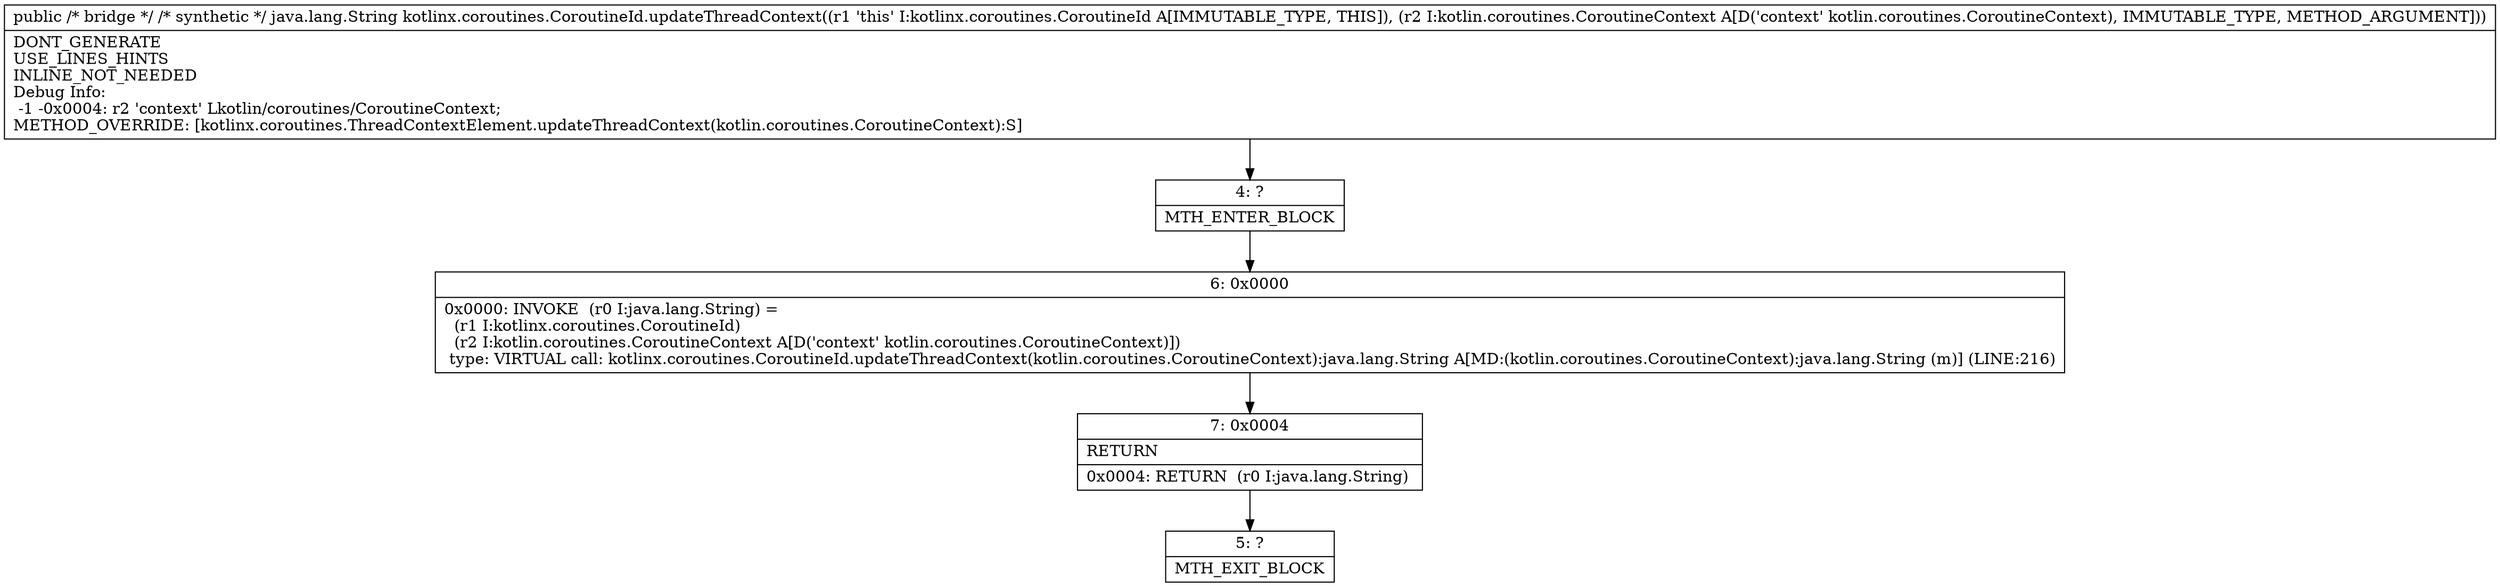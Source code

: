 digraph "CFG forkotlinx.coroutines.CoroutineId.updateThreadContext(Lkotlin\/coroutines\/CoroutineContext;)Ljava\/lang\/Object;" {
Node_4 [shape=record,label="{4\:\ ?|MTH_ENTER_BLOCK\l}"];
Node_6 [shape=record,label="{6\:\ 0x0000|0x0000: INVOKE  (r0 I:java.lang.String) = \l  (r1 I:kotlinx.coroutines.CoroutineId)\l  (r2 I:kotlin.coroutines.CoroutineContext A[D('context' kotlin.coroutines.CoroutineContext)])\l type: VIRTUAL call: kotlinx.coroutines.CoroutineId.updateThreadContext(kotlin.coroutines.CoroutineContext):java.lang.String A[MD:(kotlin.coroutines.CoroutineContext):java.lang.String (m)] (LINE:216)\l}"];
Node_7 [shape=record,label="{7\:\ 0x0004|RETURN\l|0x0004: RETURN  (r0 I:java.lang.String) \l}"];
Node_5 [shape=record,label="{5\:\ ?|MTH_EXIT_BLOCK\l}"];
MethodNode[shape=record,label="{public \/* bridge *\/ \/* synthetic *\/ java.lang.String kotlinx.coroutines.CoroutineId.updateThreadContext((r1 'this' I:kotlinx.coroutines.CoroutineId A[IMMUTABLE_TYPE, THIS]), (r2 I:kotlin.coroutines.CoroutineContext A[D('context' kotlin.coroutines.CoroutineContext), IMMUTABLE_TYPE, METHOD_ARGUMENT]))  | DONT_GENERATE\lUSE_LINES_HINTS\lINLINE_NOT_NEEDED\lDebug Info:\l  \-1 \-0x0004: r2 'context' Lkotlin\/coroutines\/CoroutineContext;\lMETHOD_OVERRIDE: [kotlinx.coroutines.ThreadContextElement.updateThreadContext(kotlin.coroutines.CoroutineContext):S]\l}"];
MethodNode -> Node_4;Node_4 -> Node_6;
Node_6 -> Node_7;
Node_7 -> Node_5;
}

